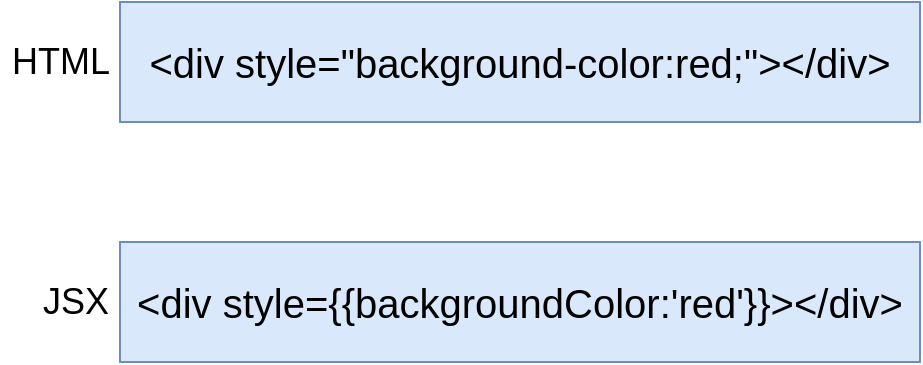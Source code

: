 <mxfile version="15.6.6" type="github">
  <diagram id="OkPvy5nc4RwSI06xhwCN" name="Page-1">
    <mxGraphModel dx="782" dy="436" grid="1" gridSize="10" guides="1" tooltips="1" connect="1" arrows="1" fold="1" page="1" pageScale="1" pageWidth="850" pageHeight="1100" math="0" shadow="0">
      <root>
        <mxCell id="0" />
        <mxCell id="1" parent="0" />
        <mxCell id="gwY9xeqTMSN2PTn0ab9Y-1" value="&lt;font style=&quot;font-size: 20px&quot;&gt;&amp;lt;div style=&quot;background-color:red;&quot;&amp;gt;&amp;lt;/div&amp;gt;&lt;/font&gt;" style="rounded=0;whiteSpace=wrap;html=1;fillColor=#dae8fc;strokeColor=#6c8ebf;fontColor=default;" vertex="1" parent="1">
          <mxGeometry x="110" y="200" width="400" height="60" as="geometry" />
        </mxCell>
        <mxCell id="gwY9xeqTMSN2PTn0ab9Y-2" value="&lt;font style=&quot;font-size: 18px&quot;&gt;HTML&lt;/font&gt;" style="text;html=1;align=center;verticalAlign=middle;resizable=0;points=[];autosize=1;strokeColor=none;fillColor=none;fontColor=default;" vertex="1" parent="1">
          <mxGeometry x="50" y="220" width="60" height="20" as="geometry" />
        </mxCell>
        <mxCell id="gwY9xeqTMSN2PTn0ab9Y-7" value="&lt;font style=&quot;font-size: 20px&quot;&gt;&amp;lt;div style={{backgroundColor:&#39;red&#39;}}&amp;gt;&amp;lt;/div&amp;gt;&lt;/font&gt;" style="rounded=0;whiteSpace=wrap;html=1;fillColor=#dae8fc;strokeColor=#6c8ebf;fontColor=default;" vertex="1" parent="1">
          <mxGeometry x="110" y="320" width="400" height="60" as="geometry" />
        </mxCell>
        <mxCell id="gwY9xeqTMSN2PTn0ab9Y-8" value="&lt;span style=&quot;font-size: 18px&quot;&gt;&amp;nbsp; &amp;nbsp;JSX&lt;/span&gt;" style="text;html=1;align=center;verticalAlign=middle;resizable=0;points=[];autosize=1;strokeColor=none;fillColor=none;fontColor=default;" vertex="1" parent="1">
          <mxGeometry x="50" y="340" width="60" height="20" as="geometry" />
        </mxCell>
      </root>
    </mxGraphModel>
  </diagram>
</mxfile>
